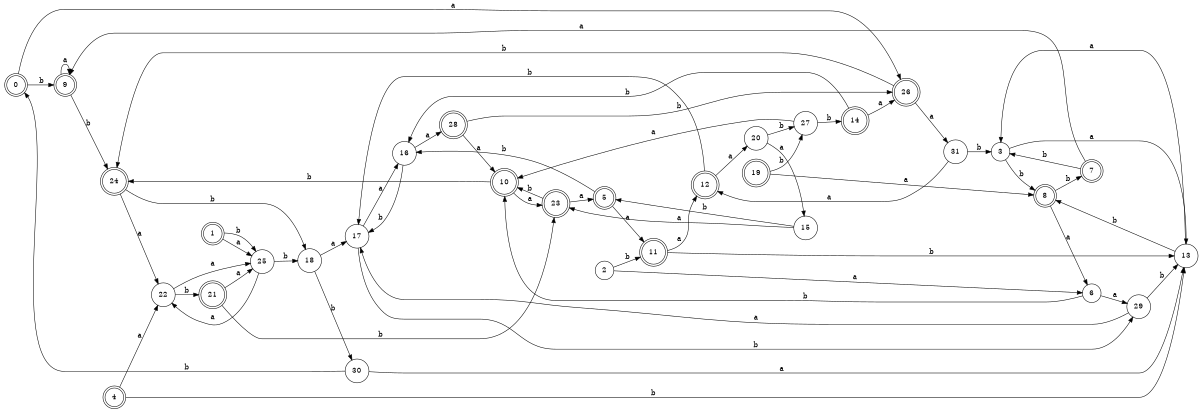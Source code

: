 digraph n26_2 {
__start0 [label="" shape="none"];

rankdir=LR;
size="8,5";

s0 [style="rounded,filled", color="black", fillcolor="white" shape="doublecircle", label="0"];
s1 [style="rounded,filled", color="black", fillcolor="white" shape="doublecircle", label="1"];
s2 [style="filled", color="black", fillcolor="white" shape="circle", label="2"];
s3 [style="filled", color="black", fillcolor="white" shape="circle", label="3"];
s4 [style="rounded,filled", color="black", fillcolor="white" shape="doublecircle", label="4"];
s5 [style="rounded,filled", color="black", fillcolor="white" shape="doublecircle", label="5"];
s6 [style="filled", color="black", fillcolor="white" shape="circle", label="6"];
s7 [style="rounded,filled", color="black", fillcolor="white" shape="doublecircle", label="7"];
s8 [style="rounded,filled", color="black", fillcolor="white" shape="doublecircle", label="8"];
s9 [style="rounded,filled", color="black", fillcolor="white" shape="doublecircle", label="9"];
s10 [style="rounded,filled", color="black", fillcolor="white" shape="doublecircle", label="10"];
s11 [style="rounded,filled", color="black", fillcolor="white" shape="doublecircle", label="11"];
s12 [style="rounded,filled", color="black", fillcolor="white" shape="doublecircle", label="12"];
s13 [style="filled", color="black", fillcolor="white" shape="circle", label="13"];
s14 [style="rounded,filled", color="black", fillcolor="white" shape="doublecircle", label="14"];
s15 [style="filled", color="black", fillcolor="white" shape="circle", label="15"];
s16 [style="filled", color="black", fillcolor="white" shape="circle", label="16"];
s17 [style="filled", color="black", fillcolor="white" shape="circle", label="17"];
s18 [style="filled", color="black", fillcolor="white" shape="circle", label="18"];
s19 [style="rounded,filled", color="black", fillcolor="white" shape="doublecircle", label="19"];
s20 [style="filled", color="black", fillcolor="white" shape="circle", label="20"];
s21 [style="rounded,filled", color="black", fillcolor="white" shape="doublecircle", label="21"];
s22 [style="filled", color="black", fillcolor="white" shape="circle", label="22"];
s23 [style="rounded,filled", color="black", fillcolor="white" shape="doublecircle", label="23"];
s24 [style="rounded,filled", color="black", fillcolor="white" shape="doublecircle", label="24"];
s25 [style="filled", color="black", fillcolor="white" shape="circle", label="25"];
s26 [style="rounded,filled", color="black", fillcolor="white" shape="doublecircle", label="26"];
s27 [style="filled", color="black", fillcolor="white" shape="circle", label="27"];
s28 [style="rounded,filled", color="black", fillcolor="white" shape="doublecircle", label="28"];
s29 [style="filled", color="black", fillcolor="white" shape="circle", label="29"];
s30 [style="filled", color="black", fillcolor="white" shape="circle", label="30"];
s31 [style="filled", color="black", fillcolor="white" shape="circle", label="31"];
s0 -> s26 [label="a"];
s0 -> s9 [label="b"];
s1 -> s25 [label="a"];
s1 -> s25 [label="b"];
s2 -> s6 [label="a"];
s2 -> s11 [label="b"];
s3 -> s13 [label="a"];
s3 -> s8 [label="b"];
s4 -> s22 [label="a"];
s4 -> s13 [label="b"];
s5 -> s11 [label="a"];
s5 -> s16 [label="b"];
s6 -> s29 [label="a"];
s6 -> s10 [label="b"];
s7 -> s9 [label="a"];
s7 -> s3 [label="b"];
s8 -> s6 [label="a"];
s8 -> s7 [label="b"];
s9 -> s9 [label="a"];
s9 -> s24 [label="b"];
s10 -> s23 [label="a"];
s10 -> s24 [label="b"];
s11 -> s12 [label="a"];
s11 -> s13 [label="b"];
s12 -> s20 [label="a"];
s12 -> s17 [label="b"];
s13 -> s3 [label="a"];
s13 -> s8 [label="b"];
s14 -> s26 [label="a"];
s14 -> s16 [label="b"];
s15 -> s23 [label="a"];
s15 -> s5 [label="b"];
s16 -> s28 [label="a"];
s16 -> s17 [label="b"];
s17 -> s16 [label="a"];
s17 -> s29 [label="b"];
s18 -> s17 [label="a"];
s18 -> s30 [label="b"];
s19 -> s8 [label="a"];
s19 -> s27 [label="b"];
s20 -> s15 [label="a"];
s20 -> s27 [label="b"];
s21 -> s25 [label="a"];
s21 -> s23 [label="b"];
s22 -> s25 [label="a"];
s22 -> s21 [label="b"];
s23 -> s5 [label="a"];
s23 -> s10 [label="b"];
s24 -> s22 [label="a"];
s24 -> s18 [label="b"];
s25 -> s22 [label="a"];
s25 -> s18 [label="b"];
s26 -> s31 [label="a"];
s26 -> s24 [label="b"];
s27 -> s10 [label="a"];
s27 -> s14 [label="b"];
s28 -> s10 [label="a"];
s28 -> s26 [label="b"];
s29 -> s17 [label="a"];
s29 -> s13 [label="b"];
s30 -> s13 [label="a"];
s30 -> s0 [label="b"];
s31 -> s12 [label="a"];
s31 -> s3 [label="b"];

}
